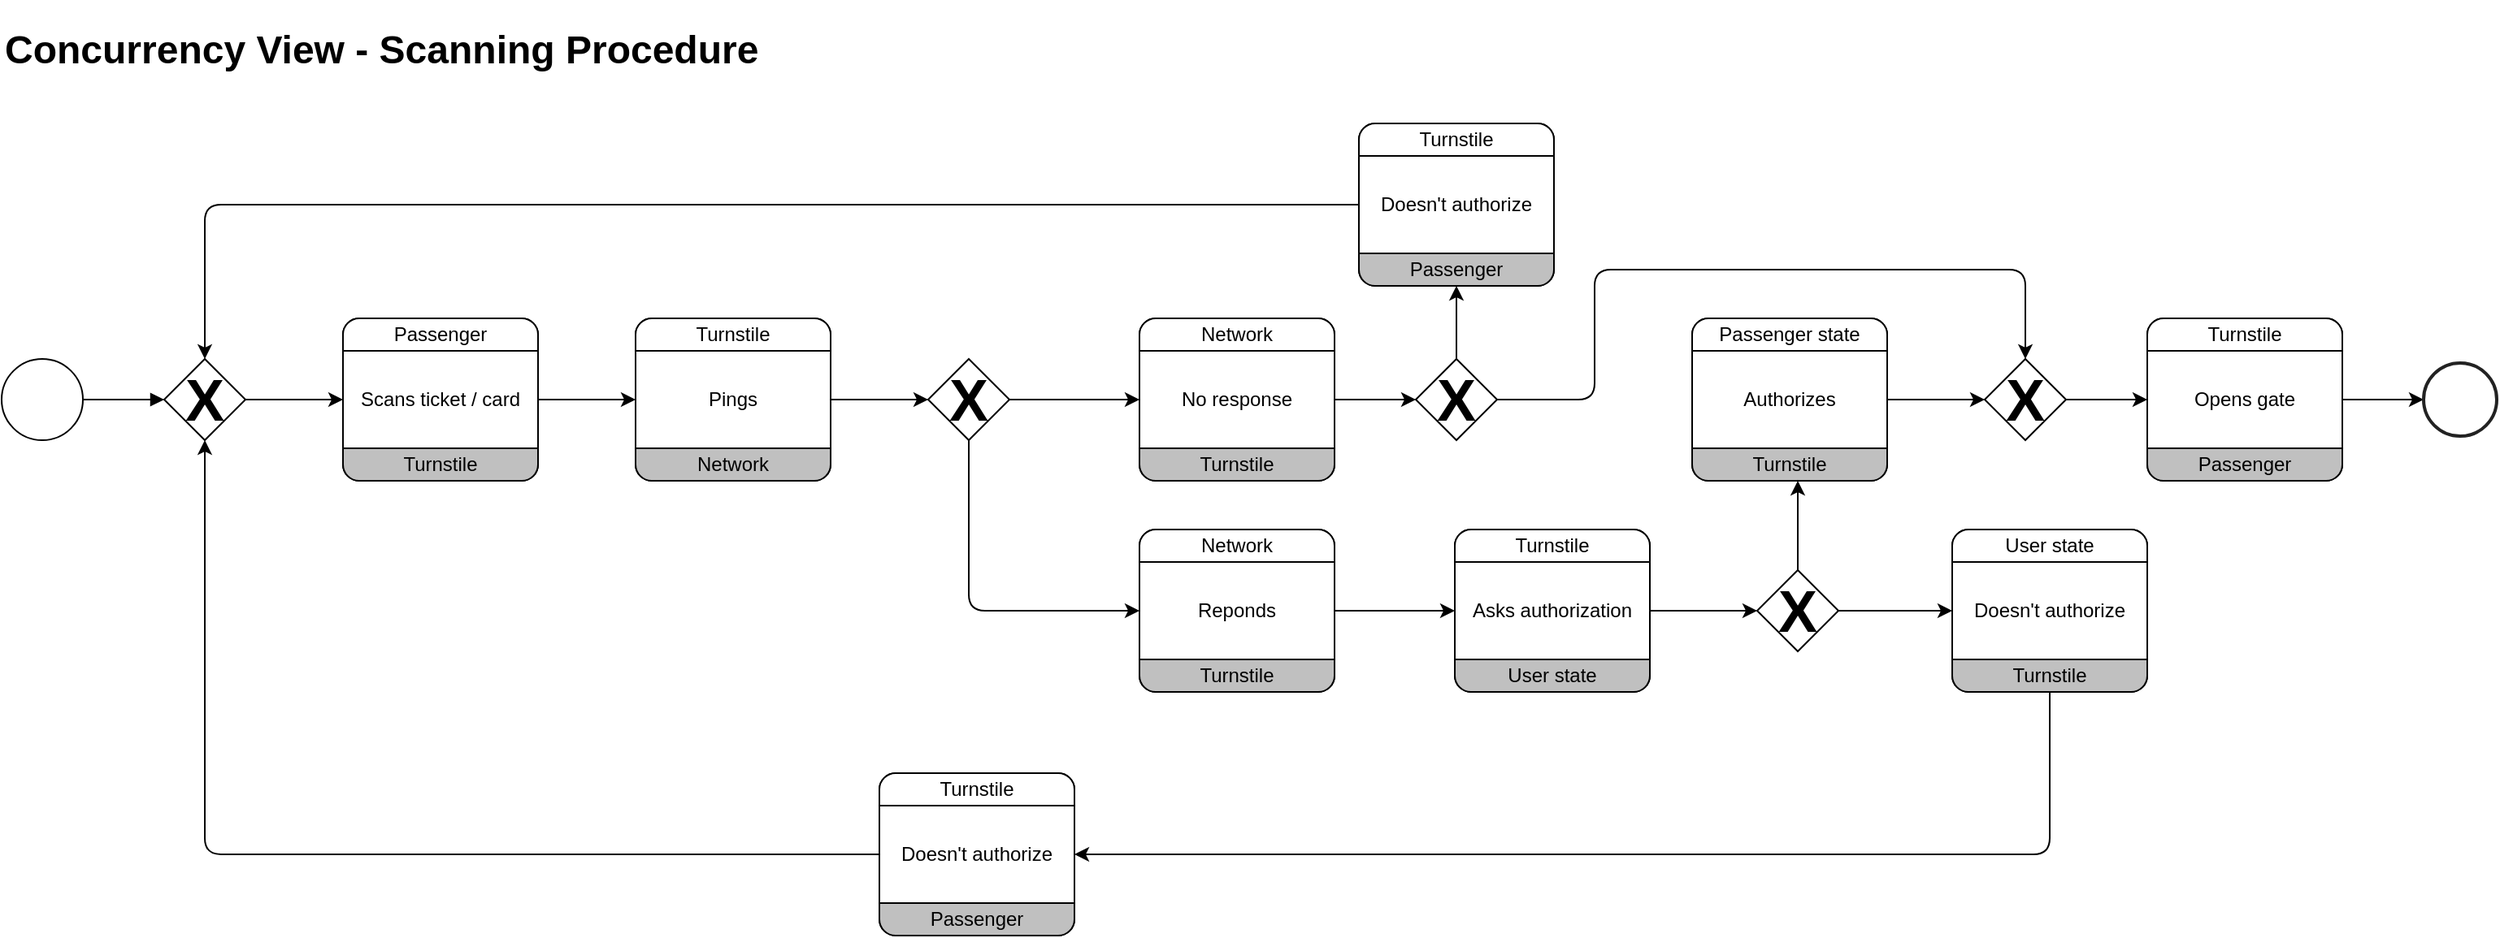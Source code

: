 <mxfile>
    <diagram id="ZQF833xw1EoGUe7-4v3m" name="Page-1">
        <mxGraphModel dx="420" dy="419" grid="1" gridSize="10" guides="1" tooltips="1" connect="1" arrows="1" fold="1" page="1" pageScale="1" pageWidth="850" pageHeight="1100" math="0" shadow="0">
            <root>
                <mxCell id="0"/>
                <mxCell id="1" parent="0"/>
                <mxCell id="188" style="edgeStyle=none;html=1;exitX=1;exitY=0.5;exitDx=0;exitDy=0;entryX=0;entryY=0.5;entryDx=0;entryDy=0;fontSize=36;" parent="1" source="189" target="195" edge="1">
                    <mxGeometry relative="1" as="geometry"/>
                </mxCell>
                <mxCell id="189" value="" style="rounded=1;whiteSpace=wrap;html=1;container=1;collapsible=0;absoluteArcSize=1;arcSize=20;childLayout=stackLayout;horizontal=1;horizontalStack=0;resizeParent=1;resizeParentMax=0;resizeLast=0;" parent="1" vertex="1">
                    <mxGeometry x="250" y="220" width="120" height="100" as="geometry"/>
                </mxCell>
                <mxCell id="190" value="Passenger" style="whiteSpace=wrap;connectable=0;html=1;shape=mxgraph.basic.rect;size=10;rectStyle=rounded;bottomRightStyle=square;bottomLeftStyle=square;part=1;" parent="189" vertex="1">
                    <mxGeometry width="120" height="20" as="geometry"/>
                </mxCell>
                <mxCell id="191" value="Scans ticket / card" style="shape=mxgraph.bpmn.task;part=1;taskMarker=abstract;connectable=0;whiteSpace=wrap;html=1;" parent="189" vertex="1">
                    <mxGeometry y="20" width="120" height="60" as="geometry"/>
                </mxCell>
                <mxCell id="192" value="Turnstile" style="whiteSpace=wrap;connectable=0;html=1;shape=mxgraph.basic.rect;size=10;rectStyle=rounded;topRightStyle=square;topLeftStyle=square;fillColor=#C0C0C0;part=1;" parent="189" vertex="1">
                    <mxGeometry y="80" width="120" height="20" as="geometry"/>
                </mxCell>
                <mxCell id="193" style="edgeStyle=none;html=1;exitX=1;exitY=0.5;exitDx=0;exitDy=0;entryX=0;entryY=0.5;entryDx=0;entryDy=0;fontSize=36;startArrow=none;" parent="1" source="234" target="189" edge="1">
                    <mxGeometry relative="1" as="geometry"/>
                </mxCell>
                <mxCell id="194" value="" style="ellipse;whiteSpace=wrap;html=1;aspect=fixed;fontSize=36;" parent="1" vertex="1">
                    <mxGeometry x="40" y="245" width="50" height="50" as="geometry"/>
                </mxCell>
                <mxCell id="205" style="edgeStyle=orthogonalEdgeStyle;html=1;exitX=1;exitY=0.5;exitDx=0;exitDy=0;entryX=0;entryY=0.5;entryDx=0;entryDy=0;fontSize=36;" parent="1" source="195" target="204" edge="1">
                    <mxGeometry relative="1" as="geometry"/>
                </mxCell>
                <mxCell id="195" value="" style="rounded=1;whiteSpace=wrap;html=1;container=1;collapsible=0;absoluteArcSize=1;arcSize=20;childLayout=stackLayout;horizontal=1;horizontalStack=0;resizeParent=1;resizeParentMax=0;resizeLast=0;" parent="1" vertex="1">
                    <mxGeometry x="430" y="220" width="120" height="100" as="geometry"/>
                </mxCell>
                <mxCell id="196" value="Turnstile" style="whiteSpace=wrap;connectable=0;html=1;shape=mxgraph.basic.rect;size=10;rectStyle=rounded;bottomRightStyle=square;bottomLeftStyle=square;part=1;" parent="195" vertex="1">
                    <mxGeometry width="120" height="20" as="geometry"/>
                </mxCell>
                <mxCell id="197" value="Pings" style="shape=mxgraph.bpmn.task;part=1;taskMarker=abstract;connectable=0;whiteSpace=wrap;html=1;" parent="195" vertex="1">
                    <mxGeometry y="20" width="120" height="60" as="geometry"/>
                </mxCell>
                <mxCell id="198" value="Network" style="whiteSpace=wrap;connectable=0;html=1;shape=mxgraph.basic.rect;size=10;rectStyle=rounded;topRightStyle=square;topLeftStyle=square;fillColor=#C0C0C0;part=1;" parent="195" vertex="1">
                    <mxGeometry y="80" width="120" height="20" as="geometry"/>
                </mxCell>
                <mxCell id="249" style="edgeStyle=orthogonalEdgeStyle;html=1;exitX=1;exitY=0.5;exitDx=0;exitDy=0;fontSize=9;" parent="1" source="200" edge="1">
                    <mxGeometry relative="1" as="geometry">
                        <mxPoint x="910" y="270" as="targetPoint"/>
                    </mxGeometry>
                </mxCell>
                <mxCell id="200" value="" style="rounded=1;whiteSpace=wrap;html=1;container=1;collapsible=0;absoluteArcSize=1;arcSize=20;childLayout=stackLayout;horizontal=1;horizontalStack=0;resizeParent=1;resizeParentMax=0;resizeLast=0;" parent="1" vertex="1">
                    <mxGeometry x="740" y="220" width="120" height="100" as="geometry"/>
                </mxCell>
                <mxCell id="201" value="Network" style="whiteSpace=wrap;connectable=0;html=1;shape=mxgraph.basic.rect;size=10;rectStyle=rounded;bottomRightStyle=square;bottomLeftStyle=square;part=1;" parent="200" vertex="1">
                    <mxGeometry width="120" height="20" as="geometry"/>
                </mxCell>
                <mxCell id="202" value="No response" style="shape=mxgraph.bpmn.task;part=1;taskMarker=abstract;connectable=0;whiteSpace=wrap;html=1;" parent="200" vertex="1">
                    <mxGeometry y="20" width="120" height="60" as="geometry"/>
                </mxCell>
                <mxCell id="203" value="Turnstile" style="whiteSpace=wrap;connectable=0;html=1;shape=mxgraph.basic.rect;size=10;rectStyle=rounded;topRightStyle=square;topLeftStyle=square;fillColor=#C0C0C0;part=1;" parent="200" vertex="1">
                    <mxGeometry y="80" width="120" height="20" as="geometry"/>
                </mxCell>
                <mxCell id="210" style="edgeStyle=orthogonalEdgeStyle;html=1;exitX=0.5;exitY=1;exitDx=0;exitDy=0;entryX=0;entryY=0.5;entryDx=0;entryDy=0;fontSize=36;" parent="1" source="204" target="206" edge="1">
                    <mxGeometry relative="1" as="geometry"/>
                </mxCell>
                <mxCell id="211" style="edgeStyle=orthogonalEdgeStyle;html=1;exitX=1;exitY=0.5;exitDx=0;exitDy=0;fontSize=36;entryX=0;entryY=0.5;entryDx=0;entryDy=0;" parent="1" source="204" target="200" edge="1">
                    <mxGeometry relative="1" as="geometry">
                        <mxPoint x="700" y="270" as="targetPoint"/>
                    </mxGeometry>
                </mxCell>
                <mxCell id="204" value="&lt;font style=&quot;font-size: 36px;&quot;&gt;&lt;b style=&quot;&quot;&gt;X&lt;/b&gt;&lt;/font&gt;" style="rhombus;whiteSpace=wrap;html=1;" parent="1" vertex="1">
                    <mxGeometry x="610" y="245" width="50" height="50" as="geometry"/>
                </mxCell>
                <mxCell id="212" style="edgeStyle=orthogonalEdgeStyle;html=1;exitX=1;exitY=0.5;exitDx=0;exitDy=0;fontSize=9;entryX=0;entryY=0.5;entryDx=0;entryDy=0;" parent="1" source="206" target="213" edge="1">
                    <mxGeometry relative="1" as="geometry">
                        <mxPoint x="920" y="400" as="targetPoint"/>
                    </mxGeometry>
                </mxCell>
                <mxCell id="206" value="" style="rounded=1;whiteSpace=wrap;html=1;container=1;collapsible=0;absoluteArcSize=1;arcSize=20;childLayout=stackLayout;horizontal=1;horizontalStack=0;resizeParent=1;resizeParentMax=0;resizeLast=0;" parent="1" vertex="1">
                    <mxGeometry x="740" y="350" width="120" height="100" as="geometry"/>
                </mxCell>
                <mxCell id="207" value="Network" style="whiteSpace=wrap;connectable=0;html=1;shape=mxgraph.basic.rect;size=10;rectStyle=rounded;bottomRightStyle=square;bottomLeftStyle=square;part=1;" parent="206" vertex="1">
                    <mxGeometry width="120" height="20" as="geometry"/>
                </mxCell>
                <mxCell id="208" value="Reponds" style="shape=mxgraph.bpmn.task;part=1;taskMarker=abstract;connectable=0;whiteSpace=wrap;html=1;" parent="206" vertex="1">
                    <mxGeometry y="20" width="120" height="60" as="geometry"/>
                </mxCell>
                <mxCell id="209" value="Turnstile" style="whiteSpace=wrap;connectable=0;html=1;shape=mxgraph.basic.rect;size=10;rectStyle=rounded;topRightStyle=square;topLeftStyle=square;fillColor=#C0C0C0;part=1;" parent="206" vertex="1">
                    <mxGeometry y="80" width="120" height="20" as="geometry"/>
                </mxCell>
                <mxCell id="221" style="edgeStyle=orthogonalEdgeStyle;html=1;exitX=1;exitY=0.5;exitDx=0;exitDy=0;entryX=0;entryY=0.5;entryDx=0;entryDy=0;fontSize=9;" parent="1" source="213" edge="1">
                    <mxGeometry relative="1" as="geometry">
                        <mxPoint x="1120" y="400" as="targetPoint"/>
                    </mxGeometry>
                </mxCell>
                <mxCell id="213" value="" style="rounded=1;whiteSpace=wrap;html=1;container=1;collapsible=0;absoluteArcSize=1;arcSize=20;childLayout=stackLayout;horizontal=1;horizontalStack=0;resizeParent=1;resizeParentMax=0;resizeLast=0;" parent="1" vertex="1">
                    <mxGeometry x="934" y="350" width="120" height="100" as="geometry"/>
                </mxCell>
                <mxCell id="214" value="Turnstile" style="whiteSpace=wrap;connectable=0;html=1;shape=mxgraph.basic.rect;size=10;rectStyle=rounded;bottomRightStyle=square;bottomLeftStyle=square;part=1;" parent="213" vertex="1">
                    <mxGeometry width="120" height="20" as="geometry"/>
                </mxCell>
                <mxCell id="215" value="Asks authorization" style="shape=mxgraph.bpmn.task;part=1;taskMarker=abstract;connectable=0;whiteSpace=wrap;html=1;" parent="213" vertex="1">
                    <mxGeometry y="20" width="120" height="60" as="geometry"/>
                </mxCell>
                <mxCell id="216" value="User state" style="whiteSpace=wrap;connectable=0;html=1;shape=mxgraph.basic.rect;size=10;rectStyle=rounded;topRightStyle=square;topLeftStyle=square;fillColor=#C0C0C0;part=1;" parent="213" vertex="1">
                    <mxGeometry y="80" width="120" height="20" as="geometry"/>
                </mxCell>
                <mxCell id="223" style="edgeStyle=orthogonalEdgeStyle;html=1;exitX=0.5;exitY=0;exitDx=0;exitDy=0;fontSize=9;" parent="1" source="222" edge="1">
                    <mxGeometry relative="1" as="geometry">
                        <mxPoint x="1145" y="320" as="targetPoint"/>
                    </mxGeometry>
                </mxCell>
                <mxCell id="232" style="edgeStyle=orthogonalEdgeStyle;html=1;exitX=1;exitY=0.5;exitDx=0;exitDy=0;entryX=0;entryY=0.5;entryDx=0;entryDy=0;fontSize=9;" parent="1" source="222" target="228" edge="1">
                    <mxGeometry relative="1" as="geometry"/>
                </mxCell>
                <mxCell id="222" value="&lt;font style=&quot;font-size: 36px;&quot;&gt;&lt;b style=&quot;&quot;&gt;X&lt;/b&gt;&lt;/font&gt;" style="rhombus;whiteSpace=wrap;html=1;" parent="1" vertex="1">
                    <mxGeometry x="1120" y="375" width="50" height="50" as="geometry"/>
                </mxCell>
                <mxCell id="237" style="edgeStyle=orthogonalEdgeStyle;html=1;exitX=1;exitY=0.5;exitDx=0;exitDy=0;fontSize=9;entryX=0;entryY=0.5;entryDx=0;entryDy=0;" parent="1" source="224" target="459" edge="1">
                    <mxGeometry relative="1" as="geometry">
                        <mxPoint x="1290" y="270" as="targetPoint"/>
                    </mxGeometry>
                </mxCell>
                <mxCell id="224" value="" style="rounded=1;whiteSpace=wrap;html=1;container=1;collapsible=0;absoluteArcSize=1;arcSize=20;childLayout=stackLayout;horizontal=1;horizontalStack=0;resizeParent=1;resizeParentMax=0;resizeLast=0;" parent="1" vertex="1">
                    <mxGeometry x="1080" y="220" width="120" height="100" as="geometry"/>
                </mxCell>
                <mxCell id="225" value="Passenger state" style="whiteSpace=wrap;connectable=0;html=1;shape=mxgraph.basic.rect;size=10;rectStyle=rounded;bottomRightStyle=square;bottomLeftStyle=square;part=1;" parent="224" vertex="1">
                    <mxGeometry width="120" height="20" as="geometry"/>
                </mxCell>
                <mxCell id="226" value="Authorizes" style="shape=mxgraph.bpmn.task;part=1;taskMarker=abstract;connectable=0;whiteSpace=wrap;html=1;" parent="224" vertex="1">
                    <mxGeometry y="20" width="120" height="60" as="geometry"/>
                </mxCell>
                <mxCell id="227" value="Turnstile" style="whiteSpace=wrap;connectable=0;html=1;shape=mxgraph.basic.rect;size=10;rectStyle=rounded;topRightStyle=square;topLeftStyle=square;fillColor=#C0C0C0;part=1;" parent="224" vertex="1">
                    <mxGeometry y="80" width="120" height="20" as="geometry"/>
                </mxCell>
                <mxCell id="263" style="edgeStyle=orthogonalEdgeStyle;html=1;exitX=0.5;exitY=1;exitDx=0;exitDy=0;entryX=1;entryY=0.5;entryDx=0;entryDy=0;fontSize=9;" parent="1" source="228" target="259" edge="1">
                    <mxGeometry relative="1" as="geometry">
                        <Array as="points">
                            <mxPoint x="1300" y="550"/>
                        </Array>
                    </mxGeometry>
                </mxCell>
                <mxCell id="228" value="" style="rounded=1;whiteSpace=wrap;html=1;container=1;collapsible=0;absoluteArcSize=1;arcSize=20;childLayout=stackLayout;horizontal=1;horizontalStack=0;resizeParent=1;resizeParentMax=0;resizeLast=0;" parent="1" vertex="1">
                    <mxGeometry x="1240" y="350" width="120" height="100" as="geometry"/>
                </mxCell>
                <mxCell id="229" value="User state" style="whiteSpace=wrap;connectable=0;html=1;shape=mxgraph.basic.rect;size=10;rectStyle=rounded;bottomRightStyle=square;bottomLeftStyle=square;part=1;" parent="228" vertex="1">
                    <mxGeometry width="120" height="20" as="geometry"/>
                </mxCell>
                <mxCell id="230" value="Doesn't authorize" style="shape=mxgraph.bpmn.task;part=1;taskMarker=abstract;connectable=0;whiteSpace=wrap;html=1;" parent="228" vertex="1">
                    <mxGeometry y="20" width="120" height="60" as="geometry"/>
                </mxCell>
                <mxCell id="231" value="Turnstile" style="whiteSpace=wrap;connectable=0;html=1;shape=mxgraph.basic.rect;size=10;rectStyle=rounded;topRightStyle=square;topLeftStyle=square;fillColor=#C0C0C0;part=1;" parent="228" vertex="1">
                    <mxGeometry y="80" width="120" height="20" as="geometry"/>
                </mxCell>
                <mxCell id="235" value="" style="edgeStyle=none;html=1;exitX=1;exitY=0.5;exitDx=0;exitDy=0;fontSize=36;endArrow=block;entryX=0;entryY=0.5;entryDx=0;entryDy=0;endFill=1;" parent="1" source="194" target="234" edge="1">
                    <mxGeometry relative="1" as="geometry">
                        <mxPoint x="90" y="270" as="sourcePoint"/>
                        <mxPoint x="100" y="360" as="targetPoint"/>
                    </mxGeometry>
                </mxCell>
                <mxCell id="234" value="&lt;font style=&quot;font-size: 36px;&quot;&gt;&lt;b style=&quot;&quot;&gt;X&lt;/b&gt;&lt;/font&gt;" style="rhombus;whiteSpace=wrap;html=1;" parent="1" vertex="1">
                    <mxGeometry x="140" y="245" width="50" height="50" as="geometry"/>
                </mxCell>
                <mxCell id="242" style="edgeStyle=orthogonalEdgeStyle;html=1;exitX=1;exitY=0.5;exitDx=0;exitDy=0;fontSize=9;" parent="1" source="238" edge="1">
                    <mxGeometry relative="1" as="geometry">
                        <mxPoint x="1530" y="270" as="targetPoint"/>
                    </mxGeometry>
                </mxCell>
                <mxCell id="238" value="" style="rounded=1;whiteSpace=wrap;html=1;container=1;collapsible=0;absoluteArcSize=1;arcSize=20;childLayout=stackLayout;horizontal=1;horizontalStack=0;resizeParent=1;resizeParentMax=0;resizeLast=0;" parent="1" vertex="1">
                    <mxGeometry x="1360" y="220" width="120" height="100" as="geometry"/>
                </mxCell>
                <mxCell id="239" value="Turnstile" style="whiteSpace=wrap;connectable=0;html=1;shape=mxgraph.basic.rect;size=10;rectStyle=rounded;bottomRightStyle=square;bottomLeftStyle=square;part=1;" parent="238" vertex="1">
                    <mxGeometry width="120" height="20" as="geometry"/>
                </mxCell>
                <mxCell id="240" value="Opens gate" style="shape=mxgraph.bpmn.task;part=1;taskMarker=abstract;connectable=0;whiteSpace=wrap;html=1;" parent="238" vertex="1">
                    <mxGeometry y="20" width="120" height="60" as="geometry"/>
                </mxCell>
                <mxCell id="241" value="Passenger" style="whiteSpace=wrap;connectable=0;html=1;shape=mxgraph.basic.rect;size=10;rectStyle=rounded;topRightStyle=square;topLeftStyle=square;fillColor=#C0C0C0;part=1;" parent="238" vertex="1">
                    <mxGeometry y="80" width="120" height="20" as="geometry"/>
                </mxCell>
                <mxCell id="243" value="" style="html=1;verticalLabelPosition=bottom;labelBackgroundColor=#ffffff;verticalAlign=top;shadow=0;dashed=0;strokeWidth=2;shape=mxgraph.ios7.misc.circle;strokeColor=#222222;fillColor=none;fontSize=36;" parent="1" vertex="1">
                    <mxGeometry x="1530" y="247.5" width="45" height="45" as="geometry"/>
                </mxCell>
                <mxCell id="252" style="edgeStyle=orthogonalEdgeStyle;html=1;exitX=1;exitY=0.5;exitDx=0;exitDy=0;fontSize=9;entryX=0.5;entryY=0;entryDx=0;entryDy=0;" parent="1" source="250" target="459" edge="1">
                    <mxGeometry relative="1" as="geometry">
                        <mxPoint x="1240" y="230" as="targetPoint"/>
                        <Array as="points">
                            <mxPoint x="1020" y="270"/>
                            <mxPoint x="1020" y="190"/>
                            <mxPoint x="1285" y="190"/>
                        </Array>
                    </mxGeometry>
                </mxCell>
                <mxCell id="266" style="edgeStyle=orthogonalEdgeStyle;html=1;exitX=0.5;exitY=0;exitDx=0;exitDy=0;entryX=0.5;entryY=1;entryDx=0;entryDy=0;fontSize=9;" parent="1" source="250" target="254" edge="1">
                    <mxGeometry relative="1" as="geometry"/>
                </mxCell>
                <mxCell id="250" value="&lt;font style=&quot;font-size: 36px;&quot;&gt;&lt;b style=&quot;&quot;&gt;X&lt;/b&gt;&lt;/font&gt;" style="rhombus;whiteSpace=wrap;html=1;" parent="1" vertex="1">
                    <mxGeometry x="910" y="245" width="50" height="50" as="geometry"/>
                </mxCell>
                <mxCell id="258" style="edgeStyle=orthogonalEdgeStyle;html=1;exitX=0;exitY=0.5;exitDx=0;exitDy=0;entryX=0.5;entryY=0;entryDx=0;entryDy=0;fontSize=9;" parent="1" source="254" target="234" edge="1">
                    <mxGeometry relative="1" as="geometry"/>
                </mxCell>
                <mxCell id="254" value="" style="rounded=1;whiteSpace=wrap;html=1;container=1;collapsible=0;absoluteArcSize=1;arcSize=20;childLayout=stackLayout;horizontal=1;horizontalStack=0;resizeParent=1;resizeParentMax=0;resizeLast=0;" parent="1" vertex="1">
                    <mxGeometry x="875" y="100" width="120" height="100" as="geometry"/>
                </mxCell>
                <mxCell id="255" value="Turnstile" style="whiteSpace=wrap;connectable=0;html=1;shape=mxgraph.basic.rect;size=10;rectStyle=rounded;bottomRightStyle=square;bottomLeftStyle=square;part=1;" parent="254" vertex="1">
                    <mxGeometry width="120" height="20" as="geometry"/>
                </mxCell>
                <mxCell id="256" value="Doesn't authorize" style="shape=mxgraph.bpmn.task;part=1;taskMarker=abstract;connectable=0;whiteSpace=wrap;html=1;" parent="254" vertex="1">
                    <mxGeometry y="20" width="120" height="60" as="geometry"/>
                </mxCell>
                <mxCell id="257" value="Passenger" style="whiteSpace=wrap;connectable=0;html=1;shape=mxgraph.basic.rect;size=10;rectStyle=rounded;topRightStyle=square;topLeftStyle=square;fillColor=#C0C0C0;part=1;" parent="254" vertex="1">
                    <mxGeometry y="80" width="120" height="20" as="geometry"/>
                </mxCell>
                <mxCell id="264" style="edgeStyle=orthogonalEdgeStyle;html=1;exitX=0;exitY=0.5;exitDx=0;exitDy=0;entryX=0.5;entryY=1;entryDx=0;entryDy=0;fontSize=9;" parent="1" source="259" target="234" edge="1">
                    <mxGeometry relative="1" as="geometry"/>
                </mxCell>
                <mxCell id="259" value="" style="rounded=1;whiteSpace=wrap;html=1;container=1;collapsible=0;absoluteArcSize=1;arcSize=20;childLayout=stackLayout;horizontal=1;horizontalStack=0;resizeParent=1;resizeParentMax=0;resizeLast=0;" parent="1" vertex="1">
                    <mxGeometry x="580" y="500" width="120" height="100" as="geometry"/>
                </mxCell>
                <mxCell id="260" value="Turnstile" style="whiteSpace=wrap;connectable=0;html=1;shape=mxgraph.basic.rect;size=10;rectStyle=rounded;bottomRightStyle=square;bottomLeftStyle=square;part=1;" parent="259" vertex="1">
                    <mxGeometry width="120" height="20" as="geometry"/>
                </mxCell>
                <mxCell id="261" value="Doesn't authorize" style="shape=mxgraph.bpmn.task;part=1;taskMarker=abstract;connectable=0;whiteSpace=wrap;html=1;" parent="259" vertex="1">
                    <mxGeometry y="20" width="120" height="60" as="geometry"/>
                </mxCell>
                <mxCell id="262" value="Passenger" style="whiteSpace=wrap;connectable=0;html=1;shape=mxgraph.basic.rect;size=10;rectStyle=rounded;topRightStyle=square;topLeftStyle=square;fillColor=#C0C0C0;part=1;" parent="259" vertex="1">
                    <mxGeometry y="80" width="120" height="20" as="geometry"/>
                </mxCell>
                <mxCell id="460" style="edgeStyle=orthogonalEdgeStyle;html=1;exitX=1;exitY=0.5;exitDx=0;exitDy=0;entryX=0;entryY=0.5;entryDx=0;entryDy=0;fontSize=9;" parent="1" source="459" target="238" edge="1">
                    <mxGeometry relative="1" as="geometry"/>
                </mxCell>
                <mxCell id="459" value="&lt;font style=&quot;font-size: 36px;&quot;&gt;&lt;b style=&quot;&quot;&gt;X&lt;/b&gt;&lt;/font&gt;" style="rhombus;whiteSpace=wrap;html=1;" parent="1" vertex="1">
                    <mxGeometry x="1260" y="245" width="50" height="50" as="geometry"/>
                </mxCell>
                <mxCell id="507" value="&lt;h1&gt;Concurrency View - Scanning Procedure&lt;/h1&gt;" style="text;strokeColor=none;align=left;fillColor=none;html=1;verticalAlign=middle;whiteSpace=wrap;rounded=0;" parent="1" vertex="1">
                    <mxGeometry x="40" y="40" width="670" height="30" as="geometry"/>
                </mxCell>
            </root>
        </mxGraphModel>
    </diagram>
</mxfile>